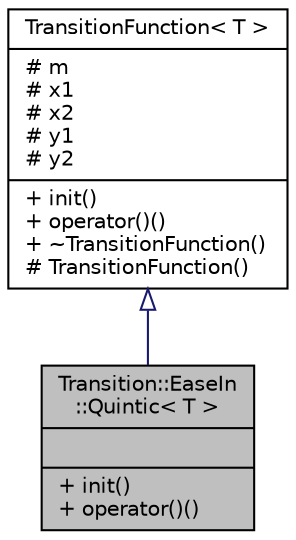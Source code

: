 digraph "Transition::EaseIn::Quintic&lt; T &gt;"
{
 // INTERACTIVE_SVG=YES
  bgcolor="transparent";
  edge [fontname="Helvetica",fontsize="10",labelfontname="Helvetica",labelfontsize="10"];
  node [fontname="Helvetica",fontsize="10",shape=record];
  Node0 [label="{Transition::EaseIn\l::Quintic\< T \>\n||+ init()\l+ operator()()\l}",height=0.2,width=0.4,color="black", fillcolor="grey75", style="filled", fontcolor="black"];
  Node1 -> Node0 [dir="back",color="midnightblue",fontsize="10",style="solid",arrowtail="onormal",fontname="Helvetica"];
  Node1 [label="{TransitionFunction\< T \>\n|# m\l# x1\l# x2\l# y1\l# y2\l|+ init()\l+ operator()()\l+ ~TransitionFunction()\l# TransitionFunction()\l}",height=0.2,width=0.4,color="black",URL="$classTransitionFunction.html"];
}
